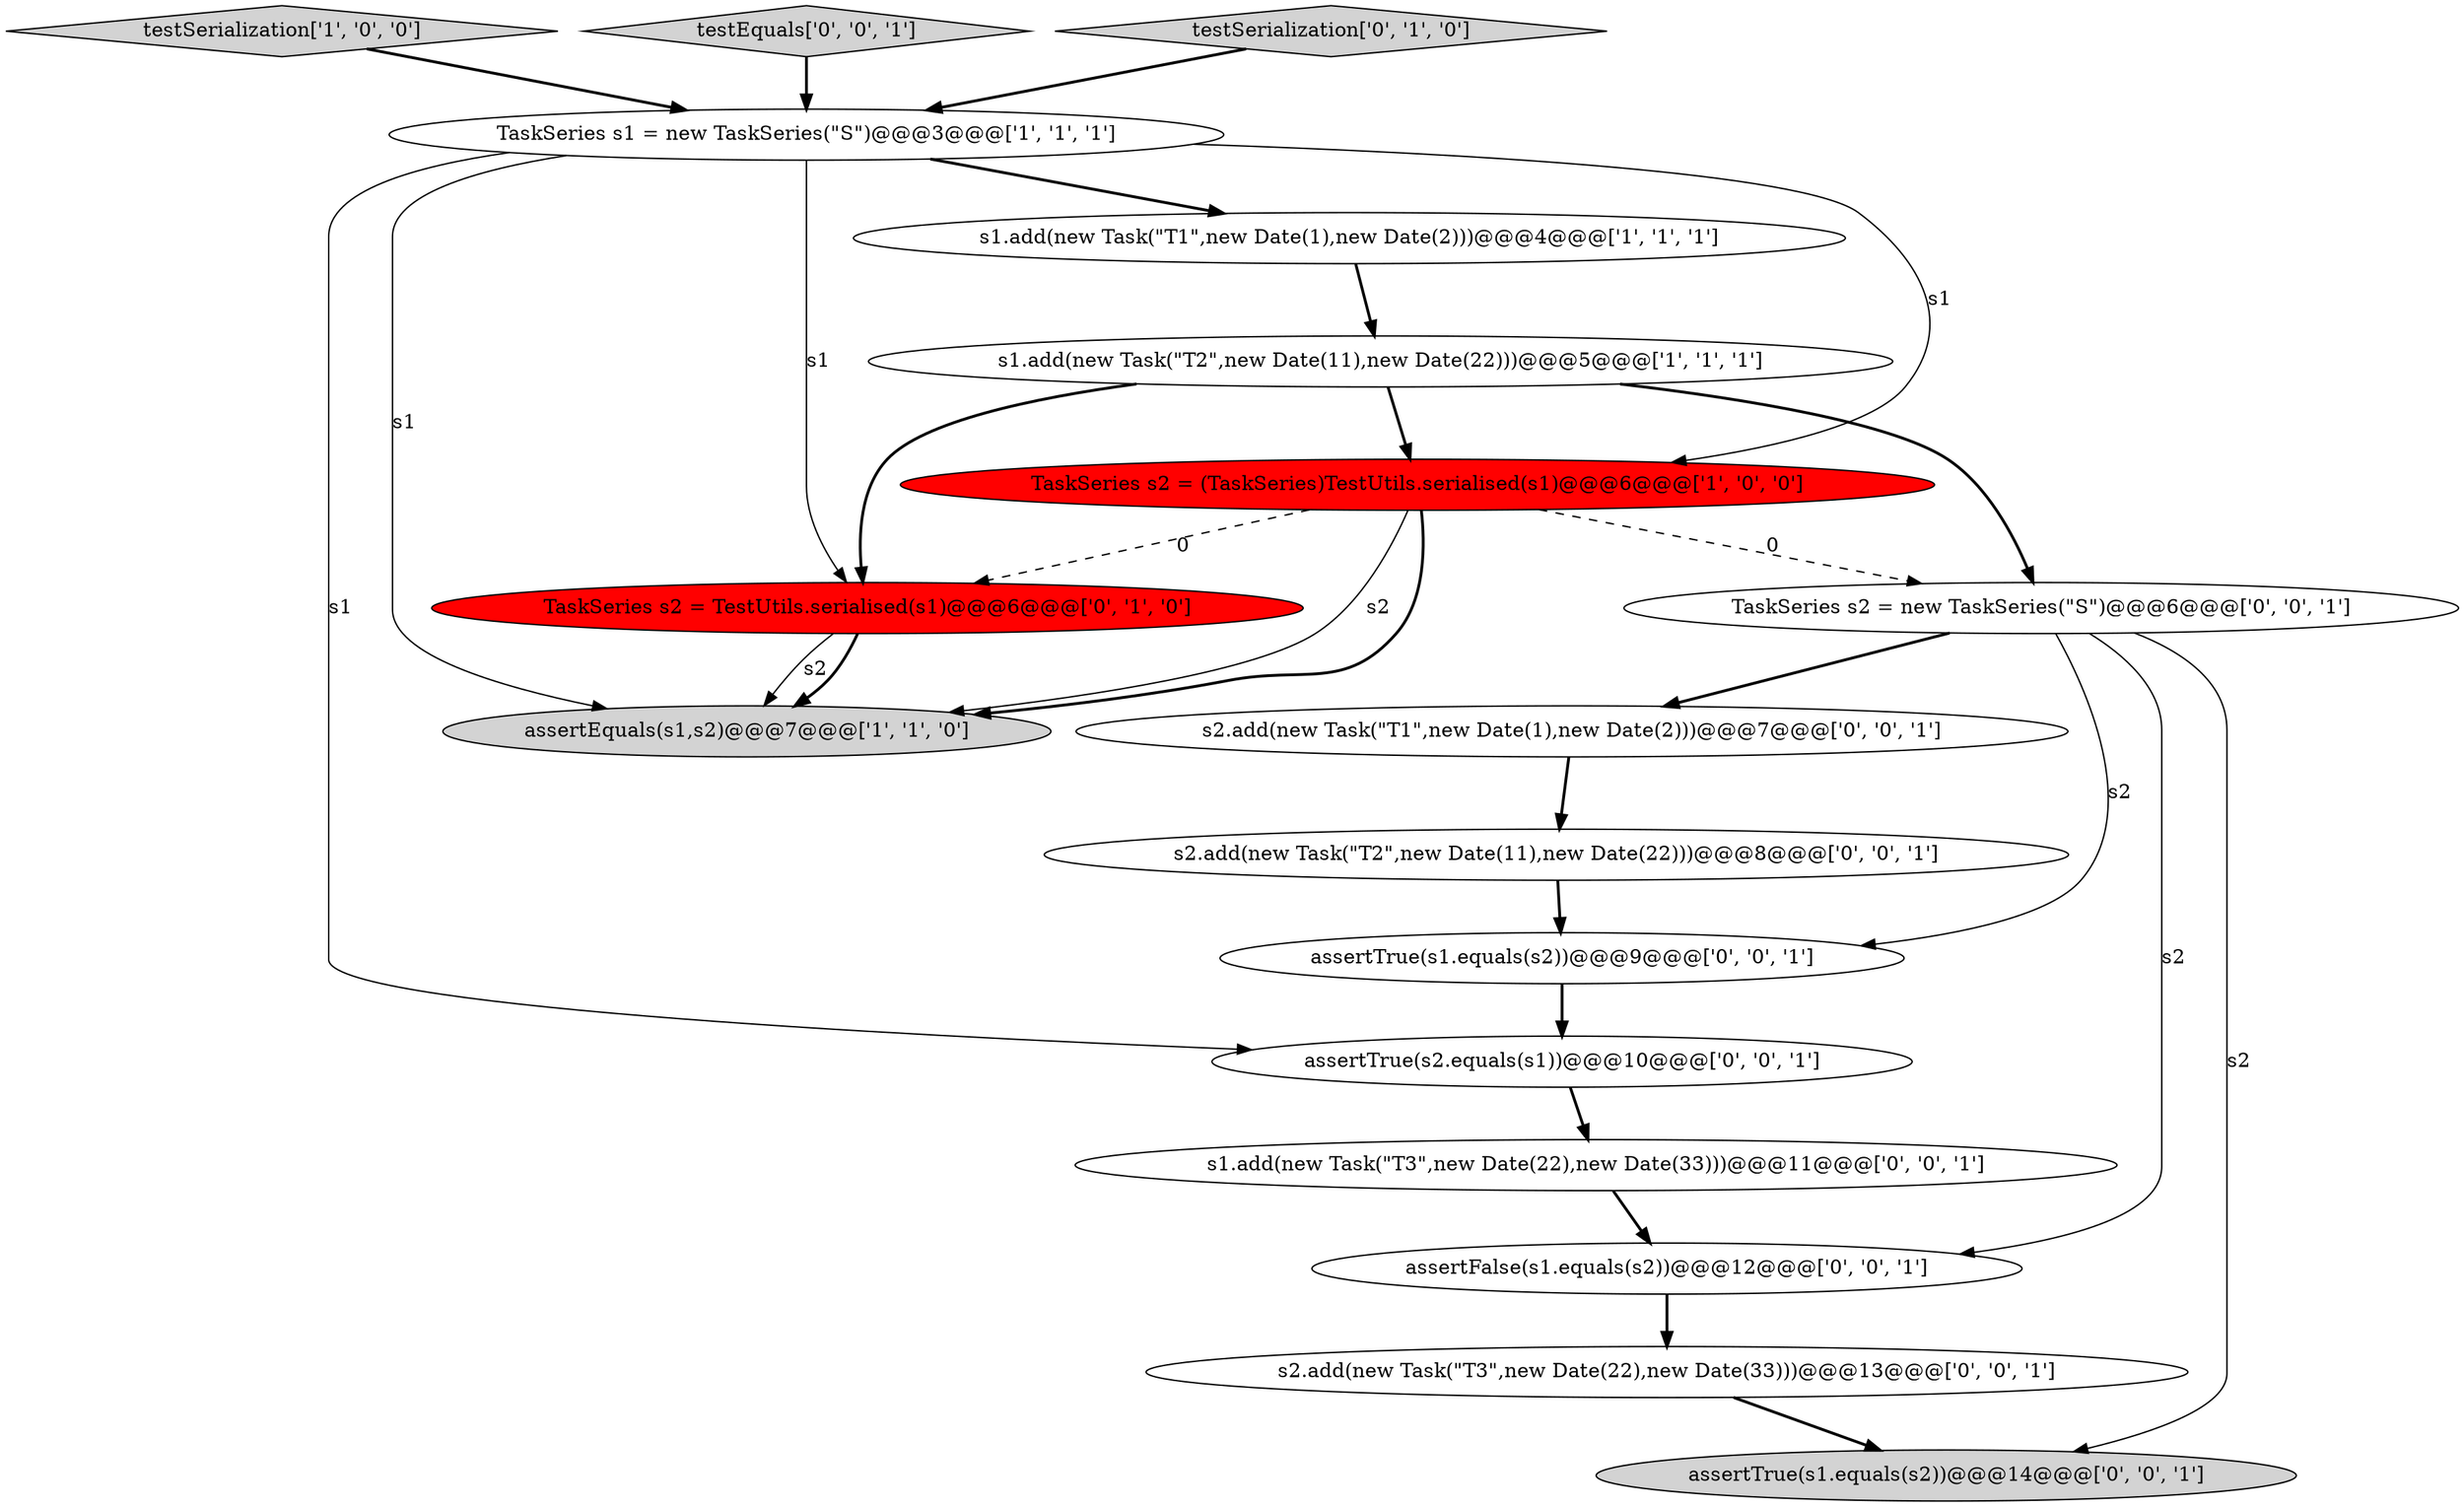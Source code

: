 digraph {
7 [style = filled, label = "TaskSeries s2 = TestUtils.serialised(s1)@@@6@@@['0', '1', '0']", fillcolor = red, shape = ellipse image = "AAA1AAABBB2BBB"];
2 [style = filled, label = "TaskSeries s1 = new TaskSeries(\"S\")@@@3@@@['1', '1', '1']", fillcolor = white, shape = ellipse image = "AAA0AAABBB1BBB"];
17 [style = filled, label = "assertTrue(s1.equals(s2))@@@9@@@['0', '0', '1']", fillcolor = white, shape = ellipse image = "AAA0AAABBB3BBB"];
14 [style = filled, label = "s2.add(new Task(\"T3\",new Date(22),new Date(33)))@@@13@@@['0', '0', '1']", fillcolor = white, shape = ellipse image = "AAA0AAABBB3BBB"];
3 [style = filled, label = "assertEquals(s1,s2)@@@7@@@['1', '1', '0']", fillcolor = lightgray, shape = ellipse image = "AAA0AAABBB1BBB"];
1 [style = filled, label = "TaskSeries s2 = (TaskSeries)TestUtils.serialised(s1)@@@6@@@['1', '0', '0']", fillcolor = red, shape = ellipse image = "AAA1AAABBB1BBB"];
12 [style = filled, label = "assertTrue(s2.equals(s1))@@@10@@@['0', '0', '1']", fillcolor = white, shape = ellipse image = "AAA0AAABBB3BBB"];
0 [style = filled, label = "testSerialization['1', '0', '0']", fillcolor = lightgray, shape = diamond image = "AAA0AAABBB1BBB"];
9 [style = filled, label = "TaskSeries s2 = new TaskSeries(\"S\")@@@6@@@['0', '0', '1']", fillcolor = white, shape = ellipse image = "AAA0AAABBB3BBB"];
16 [style = filled, label = "s2.add(new Task(\"T1\",new Date(1),new Date(2)))@@@7@@@['0', '0', '1']", fillcolor = white, shape = ellipse image = "AAA0AAABBB3BBB"];
11 [style = filled, label = "assertFalse(s1.equals(s2))@@@12@@@['0', '0', '1']", fillcolor = white, shape = ellipse image = "AAA0AAABBB3BBB"];
8 [style = filled, label = "testEquals['0', '0', '1']", fillcolor = lightgray, shape = diamond image = "AAA0AAABBB3BBB"];
6 [style = filled, label = "testSerialization['0', '1', '0']", fillcolor = lightgray, shape = diamond image = "AAA0AAABBB2BBB"];
5 [style = filled, label = "s1.add(new Task(\"T1\",new Date(1),new Date(2)))@@@4@@@['1', '1', '1']", fillcolor = white, shape = ellipse image = "AAA0AAABBB1BBB"];
15 [style = filled, label = "s1.add(new Task(\"T3\",new Date(22),new Date(33)))@@@11@@@['0', '0', '1']", fillcolor = white, shape = ellipse image = "AAA0AAABBB3BBB"];
4 [style = filled, label = "s1.add(new Task(\"T2\",new Date(11),new Date(22)))@@@5@@@['1', '1', '1']", fillcolor = white, shape = ellipse image = "AAA0AAABBB1BBB"];
10 [style = filled, label = "assertTrue(s1.equals(s2))@@@14@@@['0', '0', '1']", fillcolor = lightgray, shape = ellipse image = "AAA0AAABBB3BBB"];
13 [style = filled, label = "s2.add(new Task(\"T2\",new Date(11),new Date(22)))@@@8@@@['0', '0', '1']", fillcolor = white, shape = ellipse image = "AAA0AAABBB3BBB"];
1->3 [style = solid, label="s2"];
4->9 [style = bold, label=""];
16->13 [style = bold, label=""];
9->11 [style = solid, label="s2"];
11->14 [style = bold, label=""];
0->2 [style = bold, label=""];
12->15 [style = bold, label=""];
1->3 [style = bold, label=""];
14->10 [style = bold, label=""];
7->3 [style = solid, label="s2"];
1->9 [style = dashed, label="0"];
2->12 [style = solid, label="s1"];
9->16 [style = bold, label=""];
7->3 [style = bold, label=""];
4->7 [style = bold, label=""];
6->2 [style = bold, label=""];
13->17 [style = bold, label=""];
17->12 [style = bold, label=""];
15->11 [style = bold, label=""];
8->2 [style = bold, label=""];
9->17 [style = solid, label="s2"];
5->4 [style = bold, label=""];
2->1 [style = solid, label="s1"];
2->3 [style = solid, label="s1"];
9->10 [style = solid, label="s2"];
4->1 [style = bold, label=""];
1->7 [style = dashed, label="0"];
2->7 [style = solid, label="s1"];
2->5 [style = bold, label=""];
}
